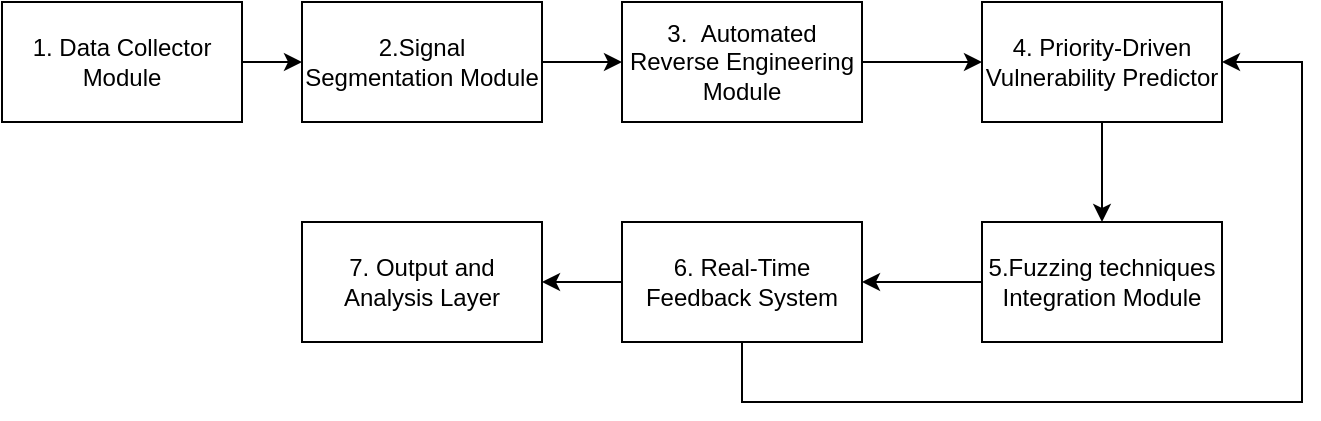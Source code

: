 <mxfile version="23.1.1" type="github">
  <diagram id="C5RBs43oDa-KdzZeNtuy" name="Page-1">
    <mxGraphModel dx="1325" dy="699" grid="1" gridSize="10" guides="1" tooltips="1" connect="1" arrows="1" fold="1" page="1" pageScale="1" pageWidth="827" pageHeight="1169" math="0" shadow="0">
      <root>
        <mxCell id="WIyWlLk6GJQsqaUBKTNV-0" />
        <mxCell id="WIyWlLk6GJQsqaUBKTNV-1" parent="WIyWlLk6GJQsqaUBKTNV-0" />
        <mxCell id="gSv2igzu5Lqzw6-dYHoB-2" value="" style="edgeStyle=orthogonalEdgeStyle;rounded=0;orthogonalLoop=1;jettySize=auto;html=1;" edge="1" parent="WIyWlLk6GJQsqaUBKTNV-1" source="gSv2igzu5Lqzw6-dYHoB-0" target="gSv2igzu5Lqzw6-dYHoB-1">
          <mxGeometry relative="1" as="geometry" />
        </mxCell>
        <mxCell id="gSv2igzu5Lqzw6-dYHoB-0" value="2.Signal Segmentation Module&lt;br&gt;" style="rounded=0;whiteSpace=wrap;html=1;" vertex="1" parent="WIyWlLk6GJQsqaUBKTNV-1">
          <mxGeometry x="200" y="140" width="120" height="60" as="geometry" />
        </mxCell>
        <mxCell id="gSv2igzu5Lqzw6-dYHoB-6" value="" style="edgeStyle=orthogonalEdgeStyle;rounded=0;orthogonalLoop=1;jettySize=auto;html=1;" edge="1" parent="WIyWlLk6GJQsqaUBKTNV-1" source="gSv2igzu5Lqzw6-dYHoB-1" target="gSv2igzu5Lqzw6-dYHoB-3">
          <mxGeometry relative="1" as="geometry" />
        </mxCell>
        <mxCell id="gSv2igzu5Lqzw6-dYHoB-1" value="3.&amp;nbsp;&amp;nbsp;Automated Reverse Engineering Module" style="rounded=0;whiteSpace=wrap;html=1;" vertex="1" parent="WIyWlLk6GJQsqaUBKTNV-1">
          <mxGeometry x="360" y="140" width="120" height="60" as="geometry" />
        </mxCell>
        <mxCell id="gSv2igzu5Lqzw6-dYHoB-8" value="" style="edgeStyle=orthogonalEdgeStyle;rounded=0;orthogonalLoop=1;jettySize=auto;html=1;" edge="1" parent="WIyWlLk6GJQsqaUBKTNV-1" source="gSv2igzu5Lqzw6-dYHoB-3" target="gSv2igzu5Lqzw6-dYHoB-7">
          <mxGeometry relative="1" as="geometry" />
        </mxCell>
        <mxCell id="gSv2igzu5Lqzw6-dYHoB-3" value="4.&amp;nbsp;Priority-Driven Vulnerability Predictor" style="rounded=0;whiteSpace=wrap;html=1;" vertex="1" parent="WIyWlLk6GJQsqaUBKTNV-1">
          <mxGeometry x="540" y="140" width="120" height="60" as="geometry" />
        </mxCell>
        <mxCell id="gSv2igzu5Lqzw6-dYHoB-12" value="" style="edgeStyle=orthogonalEdgeStyle;rounded=0;orthogonalLoop=1;jettySize=auto;html=1;" edge="1" parent="WIyWlLk6GJQsqaUBKTNV-1" source="gSv2igzu5Lqzw6-dYHoB-7" target="gSv2igzu5Lqzw6-dYHoB-11">
          <mxGeometry relative="1" as="geometry" />
        </mxCell>
        <mxCell id="gSv2igzu5Lqzw6-dYHoB-7" value="5.Fuzzing techniques Integration Module" style="rounded=0;whiteSpace=wrap;html=1;" vertex="1" parent="WIyWlLk6GJQsqaUBKTNV-1">
          <mxGeometry x="540" y="250" width="120" height="60" as="geometry" />
        </mxCell>
        <mxCell id="gSv2igzu5Lqzw6-dYHoB-10" value="" style="edgeStyle=orthogonalEdgeStyle;rounded=0;orthogonalLoop=1;jettySize=auto;html=1;" edge="1" parent="WIyWlLk6GJQsqaUBKTNV-1" source="gSv2igzu5Lqzw6-dYHoB-9" target="gSv2igzu5Lqzw6-dYHoB-0">
          <mxGeometry relative="1" as="geometry" />
        </mxCell>
        <mxCell id="gSv2igzu5Lqzw6-dYHoB-9" value="1.&amp;nbsp;Data Collector Module" style="rounded=0;whiteSpace=wrap;html=1;" vertex="1" parent="WIyWlLk6GJQsqaUBKTNV-1">
          <mxGeometry x="50" y="140" width="120" height="60" as="geometry" />
        </mxCell>
        <mxCell id="gSv2igzu5Lqzw6-dYHoB-14" value="" style="edgeStyle=orthogonalEdgeStyle;rounded=0;orthogonalLoop=1;jettySize=auto;html=1;" edge="1" parent="WIyWlLk6GJQsqaUBKTNV-1" source="gSv2igzu5Lqzw6-dYHoB-11" target="gSv2igzu5Lqzw6-dYHoB-13">
          <mxGeometry relative="1" as="geometry" />
        </mxCell>
        <mxCell id="gSv2igzu5Lqzw6-dYHoB-15" style="edgeStyle=orthogonalEdgeStyle;rounded=0;orthogonalLoop=1;jettySize=auto;html=1;entryX=1;entryY=0.5;entryDx=0;entryDy=0;" edge="1" parent="WIyWlLk6GJQsqaUBKTNV-1" source="gSv2igzu5Lqzw6-dYHoB-11" target="gSv2igzu5Lqzw6-dYHoB-3">
          <mxGeometry relative="1" as="geometry">
            <Array as="points">
              <mxPoint x="420" y="340" />
              <mxPoint x="700" y="340" />
              <mxPoint x="700" y="170" />
            </Array>
          </mxGeometry>
        </mxCell>
        <mxCell id="gSv2igzu5Lqzw6-dYHoB-11" value="6.&amp;nbsp;Real-Time Feedback System" style="rounded=0;whiteSpace=wrap;html=1;direction=west;" vertex="1" parent="WIyWlLk6GJQsqaUBKTNV-1">
          <mxGeometry x="360" y="250" width="120" height="60" as="geometry" />
        </mxCell>
        <mxCell id="gSv2igzu5Lqzw6-dYHoB-13" value="7.&amp;nbsp;Output and Analysis Layer" style="rounded=0;whiteSpace=wrap;html=1;" vertex="1" parent="WIyWlLk6GJQsqaUBKTNV-1">
          <mxGeometry x="200" y="250" width="120" height="60" as="geometry" />
        </mxCell>
      </root>
    </mxGraphModel>
  </diagram>
</mxfile>
